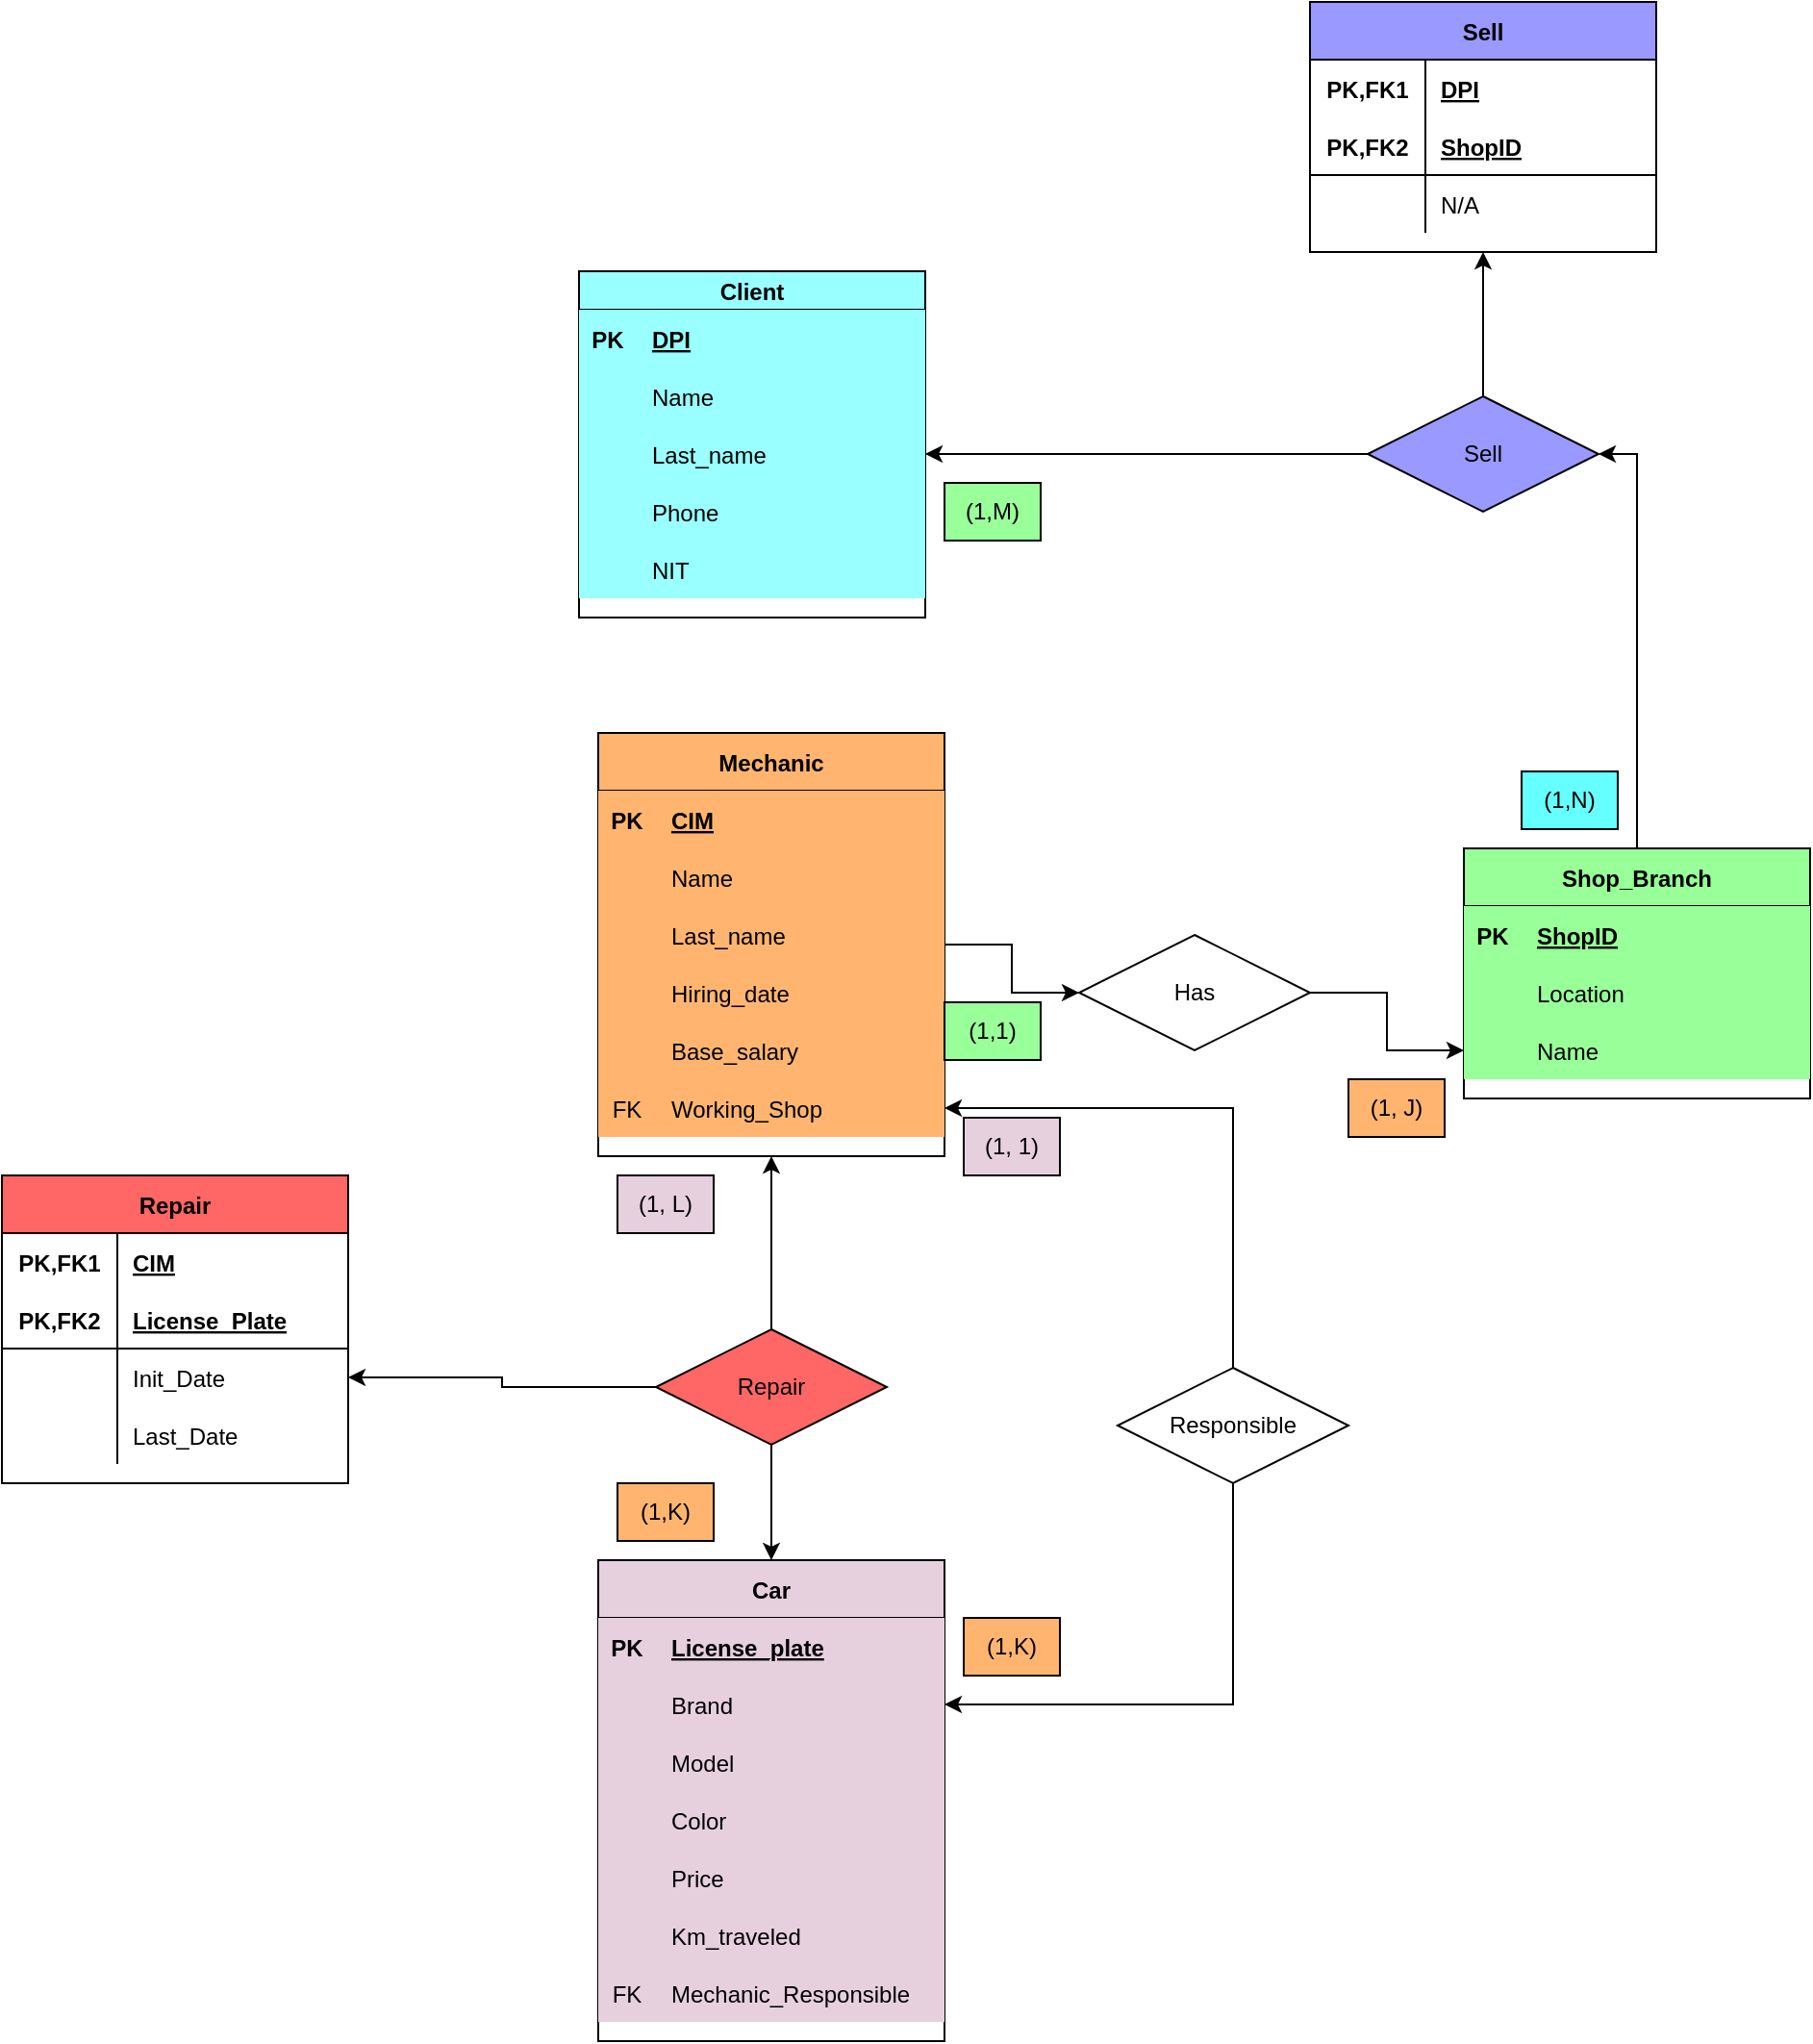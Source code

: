 <mxfile version="20.2.4" type="device"><diagram id="lwknibZlZPcSeT-9q1ci" name="Page-1"><mxGraphModel dx="2364" dy="545" grid="1" gridSize="10" guides="1" tooltips="1" connect="1" arrows="1" fold="1" page="1" pageScale="1" pageWidth="827" pageHeight="1169" math="0" shadow="0"><root><mxCell id="0"/><mxCell id="1" parent="0"/><mxCell id="zLQOaJqlN1tD24P5kSUz-1" value="Client" style="shape=table;startSize=20;container=1;collapsible=1;childLayout=tableLayout;fixedRows=1;rowLines=0;fontStyle=1;align=center;resizeLast=1;fillColor=#99FFFF;" parent="1" vertex="1"><mxGeometry x="130" y="350" width="180" height="180" as="geometry"/></mxCell><mxCell id="zLQOaJqlN1tD24P5kSUz-2" value="" style="shape=tableRow;horizontal=0;startSize=0;swimlaneHead=0;swimlaneBody=0;fillColor=#99FFFF;collapsible=0;dropTarget=0;points=[[0,0.5],[1,0.5]];portConstraint=eastwest;top=0;left=0;right=0;bottom=1;" parent="zLQOaJqlN1tD24P5kSUz-1" vertex="1"><mxGeometry y="20" width="180" height="30" as="geometry"/></mxCell><mxCell id="zLQOaJqlN1tD24P5kSUz-3" value="PK" style="shape=partialRectangle;connectable=0;fillColor=#99FFFF;top=0;left=0;bottom=0;right=0;fontStyle=1;overflow=hidden;" parent="zLQOaJqlN1tD24P5kSUz-2" vertex="1"><mxGeometry width="30" height="30" as="geometry"><mxRectangle width="30" height="30" as="alternateBounds"/></mxGeometry></mxCell><mxCell id="zLQOaJqlN1tD24P5kSUz-4" value="DPI" style="shape=partialRectangle;connectable=0;fillColor=#99FFFF;top=0;left=0;bottom=0;right=0;align=left;spacingLeft=6;fontStyle=5;overflow=hidden;" parent="zLQOaJqlN1tD24P5kSUz-2" vertex="1"><mxGeometry x="30" width="150" height="30" as="geometry"><mxRectangle width="150" height="30" as="alternateBounds"/></mxGeometry></mxCell><mxCell id="zLQOaJqlN1tD24P5kSUz-5" value="" style="shape=tableRow;horizontal=0;startSize=0;swimlaneHead=0;swimlaneBody=0;fillColor=#99FFFF;collapsible=0;dropTarget=0;points=[[0,0.5],[1,0.5]];portConstraint=eastwest;top=0;left=0;right=0;bottom=0;" parent="zLQOaJqlN1tD24P5kSUz-1" vertex="1"><mxGeometry y="50" width="180" height="30" as="geometry"/></mxCell><mxCell id="zLQOaJqlN1tD24P5kSUz-6" value="" style="shape=partialRectangle;connectable=0;fillColor=#99FFFF;top=0;left=0;bottom=0;right=0;editable=1;overflow=hidden;" parent="zLQOaJqlN1tD24P5kSUz-5" vertex="1"><mxGeometry width="30" height="30" as="geometry"><mxRectangle width="30" height="30" as="alternateBounds"/></mxGeometry></mxCell><mxCell id="zLQOaJqlN1tD24P5kSUz-7" value="Name" style="shape=partialRectangle;connectable=0;fillColor=#99FFFF;top=0;left=0;bottom=0;right=0;align=left;spacingLeft=6;overflow=hidden;" parent="zLQOaJqlN1tD24P5kSUz-5" vertex="1"><mxGeometry x="30" width="150" height="30" as="geometry"><mxRectangle width="150" height="30" as="alternateBounds"/></mxGeometry></mxCell><mxCell id="zLQOaJqlN1tD24P5kSUz-8" value="" style="shape=tableRow;horizontal=0;startSize=0;swimlaneHead=0;swimlaneBody=0;fillColor=#99FFFF;collapsible=0;dropTarget=0;points=[[0,0.5],[1,0.5]];portConstraint=eastwest;top=0;left=0;right=0;bottom=0;" parent="zLQOaJqlN1tD24P5kSUz-1" vertex="1"><mxGeometry y="80" width="180" height="30" as="geometry"/></mxCell><mxCell id="zLQOaJqlN1tD24P5kSUz-9" value="" style="shape=partialRectangle;connectable=0;fillColor=#99FFFF;top=0;left=0;bottom=0;right=0;editable=1;overflow=hidden;" parent="zLQOaJqlN1tD24P5kSUz-8" vertex="1"><mxGeometry width="30" height="30" as="geometry"><mxRectangle width="30" height="30" as="alternateBounds"/></mxGeometry></mxCell><mxCell id="zLQOaJqlN1tD24P5kSUz-10" value="Last_name    " style="shape=partialRectangle;connectable=0;fillColor=#99FFFF;top=0;left=0;bottom=0;right=0;align=left;spacingLeft=6;overflow=hidden;" parent="zLQOaJqlN1tD24P5kSUz-8" vertex="1"><mxGeometry x="30" width="150" height="30" as="geometry"><mxRectangle width="150" height="30" as="alternateBounds"/></mxGeometry></mxCell><mxCell id="zLQOaJqlN1tD24P5kSUz-11" value="" style="shape=tableRow;horizontal=0;startSize=0;swimlaneHead=0;swimlaneBody=0;fillColor=#99FFFF;collapsible=0;dropTarget=0;points=[[0,0.5],[1,0.5]];portConstraint=eastwest;top=0;left=0;right=0;bottom=0;" parent="zLQOaJqlN1tD24P5kSUz-1" vertex="1"><mxGeometry y="110" width="180" height="30" as="geometry"/></mxCell><mxCell id="zLQOaJqlN1tD24P5kSUz-12" value="" style="shape=partialRectangle;connectable=0;fillColor=#99FFFF;top=0;left=0;bottom=0;right=0;editable=1;overflow=hidden;" parent="zLQOaJqlN1tD24P5kSUz-11" vertex="1"><mxGeometry width="30" height="30" as="geometry"><mxRectangle width="30" height="30" as="alternateBounds"/></mxGeometry></mxCell><mxCell id="zLQOaJqlN1tD24P5kSUz-13" value="Phone" style="shape=partialRectangle;connectable=0;fillColor=#99FFFF;top=0;left=0;bottom=0;right=0;align=left;spacingLeft=6;overflow=hidden;" parent="zLQOaJqlN1tD24P5kSUz-11" vertex="1"><mxGeometry x="30" width="150" height="30" as="geometry"><mxRectangle width="150" height="30" as="alternateBounds"/></mxGeometry></mxCell><mxCell id="zLQOaJqlN1tD24P5kSUz-25" style="shape=tableRow;horizontal=0;startSize=0;swimlaneHead=0;swimlaneBody=0;fillColor=#99FFFF;collapsible=0;dropTarget=0;points=[[0,0.5],[1,0.5]];portConstraint=eastwest;top=0;left=0;right=0;bottom=0;" parent="zLQOaJqlN1tD24P5kSUz-1" vertex="1"><mxGeometry y="140" width="180" height="30" as="geometry"/></mxCell><mxCell id="zLQOaJqlN1tD24P5kSUz-26" style="shape=partialRectangle;connectable=0;fillColor=#99FFFF;top=0;left=0;bottom=0;right=0;editable=1;overflow=hidden;" parent="zLQOaJqlN1tD24P5kSUz-25" vertex="1"><mxGeometry width="30" height="30" as="geometry"><mxRectangle width="30" height="30" as="alternateBounds"/></mxGeometry></mxCell><mxCell id="zLQOaJqlN1tD24P5kSUz-27" value="NIT" style="shape=partialRectangle;connectable=0;fillColor=#99FFFF;top=0;left=0;bottom=0;right=0;align=left;spacingLeft=6;overflow=hidden;" parent="zLQOaJqlN1tD24P5kSUz-25" vertex="1"><mxGeometry x="30" width="150" height="30" as="geometry"><mxRectangle width="150" height="30" as="alternateBounds"/></mxGeometry></mxCell><mxCell id="ixwYlOAyk-CDaKDHpWno-81" style="edgeStyle=orthogonalEdgeStyle;rounded=0;orthogonalLoop=1;jettySize=auto;html=1;entryX=0;entryY=0.5;entryDx=0;entryDy=0;fillColor=#FFB570;" edge="1" parent="1" source="zLQOaJqlN1tD24P5kSUz-41" target="ixwYlOAyk-CDaKDHpWno-25"><mxGeometry relative="1" as="geometry"/></mxCell><mxCell id="zLQOaJqlN1tD24P5kSUz-41" value="Mechanic" style="shape=table;startSize=30;container=1;collapsible=1;childLayout=tableLayout;fixedRows=1;rowLines=0;fontStyle=1;align=center;resizeLast=1;fillColor=#FFB570;" parent="1" vertex="1"><mxGeometry x="140" y="590" width="180" height="220" as="geometry"/></mxCell><mxCell id="zLQOaJqlN1tD24P5kSUz-42" value="" style="shape=tableRow;horizontal=0;startSize=0;swimlaneHead=0;swimlaneBody=0;fillColor=none;collapsible=0;dropTarget=0;points=[[0,0.5],[1,0.5]];portConstraint=eastwest;top=0;left=0;right=0;bottom=1;" parent="zLQOaJqlN1tD24P5kSUz-41" vertex="1"><mxGeometry y="30" width="180" height="30" as="geometry"/></mxCell><mxCell id="zLQOaJqlN1tD24P5kSUz-43" value="PK" style="shape=partialRectangle;connectable=0;fillColor=#FFB570;top=0;left=0;bottom=0;right=0;fontStyle=1;overflow=hidden;" parent="zLQOaJqlN1tD24P5kSUz-42" vertex="1"><mxGeometry width="30" height="30" as="geometry"><mxRectangle width="30" height="30" as="alternateBounds"/></mxGeometry></mxCell><mxCell id="zLQOaJqlN1tD24P5kSUz-44" value="CIM" style="shape=partialRectangle;connectable=0;fillColor=#FFB570;top=0;left=0;bottom=0;right=0;align=left;spacingLeft=6;fontStyle=5;overflow=hidden;" parent="zLQOaJqlN1tD24P5kSUz-42" vertex="1"><mxGeometry x="30" width="150" height="30" as="geometry"><mxRectangle width="150" height="30" as="alternateBounds"/></mxGeometry></mxCell><mxCell id="zLQOaJqlN1tD24P5kSUz-45" value="" style="shape=tableRow;horizontal=0;startSize=0;swimlaneHead=0;swimlaneBody=0;fillColor=none;collapsible=0;dropTarget=0;points=[[0,0.5],[1,0.5]];portConstraint=eastwest;top=0;left=0;right=0;bottom=0;" parent="zLQOaJqlN1tD24P5kSUz-41" vertex="1"><mxGeometry y="60" width="180" height="30" as="geometry"/></mxCell><mxCell id="zLQOaJqlN1tD24P5kSUz-46" value="" style="shape=partialRectangle;connectable=0;fillColor=#FFB570;top=0;left=0;bottom=0;right=0;editable=1;overflow=hidden;" parent="zLQOaJqlN1tD24P5kSUz-45" vertex="1"><mxGeometry width="30" height="30" as="geometry"><mxRectangle width="30" height="30" as="alternateBounds"/></mxGeometry></mxCell><mxCell id="zLQOaJqlN1tD24P5kSUz-47" value="Name" style="shape=partialRectangle;connectable=0;fillColor=#FFB570;top=0;left=0;bottom=0;right=0;align=left;spacingLeft=6;overflow=hidden;" parent="zLQOaJqlN1tD24P5kSUz-45" vertex="1"><mxGeometry x="30" width="150" height="30" as="geometry"><mxRectangle width="150" height="30" as="alternateBounds"/></mxGeometry></mxCell><mxCell id="zLQOaJqlN1tD24P5kSUz-48" value="" style="shape=tableRow;horizontal=0;startSize=0;swimlaneHead=0;swimlaneBody=0;fillColor=none;collapsible=0;dropTarget=0;points=[[0,0.5],[1,0.5]];portConstraint=eastwest;top=0;left=0;right=0;bottom=0;" parent="zLQOaJqlN1tD24P5kSUz-41" vertex="1"><mxGeometry y="90" width="180" height="30" as="geometry"/></mxCell><mxCell id="zLQOaJqlN1tD24P5kSUz-49" value="" style="shape=partialRectangle;connectable=0;fillColor=#FFB570;top=0;left=0;bottom=0;right=0;editable=1;overflow=hidden;" parent="zLQOaJqlN1tD24P5kSUz-48" vertex="1"><mxGeometry width="30" height="30" as="geometry"><mxRectangle width="30" height="30" as="alternateBounds"/></mxGeometry></mxCell><mxCell id="zLQOaJqlN1tD24P5kSUz-50" value="Last_name" style="shape=partialRectangle;connectable=0;fillColor=#FFB570;top=0;left=0;bottom=0;right=0;align=left;spacingLeft=6;overflow=hidden;" parent="zLQOaJqlN1tD24P5kSUz-48" vertex="1"><mxGeometry x="30" width="150" height="30" as="geometry"><mxRectangle width="150" height="30" as="alternateBounds"/></mxGeometry></mxCell><mxCell id="zLQOaJqlN1tD24P5kSUz-51" value="" style="shape=tableRow;horizontal=0;startSize=0;swimlaneHead=0;swimlaneBody=0;fillColor=none;collapsible=0;dropTarget=0;points=[[0,0.5],[1,0.5]];portConstraint=eastwest;top=0;left=0;right=0;bottom=0;" parent="zLQOaJqlN1tD24P5kSUz-41" vertex="1"><mxGeometry y="120" width="180" height="30" as="geometry"/></mxCell><mxCell id="zLQOaJqlN1tD24P5kSUz-52" value="" style="shape=partialRectangle;connectable=0;fillColor=#FFB570;top=0;left=0;bottom=0;right=0;editable=1;overflow=hidden;" parent="zLQOaJqlN1tD24P5kSUz-51" vertex="1"><mxGeometry width="30" height="30" as="geometry"><mxRectangle width="30" height="30" as="alternateBounds"/></mxGeometry></mxCell><mxCell id="zLQOaJqlN1tD24P5kSUz-53" value="Hiring_date" style="shape=partialRectangle;connectable=0;fillColor=#FFB570;top=0;left=0;bottom=0;right=0;align=left;spacingLeft=6;overflow=hidden;" parent="zLQOaJqlN1tD24P5kSUz-51" vertex="1"><mxGeometry x="30" width="150" height="30" as="geometry"><mxRectangle width="150" height="30" as="alternateBounds"/></mxGeometry></mxCell><mxCell id="zLQOaJqlN1tD24P5kSUz-54" style="shape=tableRow;horizontal=0;startSize=0;swimlaneHead=0;swimlaneBody=0;fillColor=none;collapsible=0;dropTarget=0;points=[[0,0.5],[1,0.5]];portConstraint=eastwest;top=0;left=0;right=0;bottom=0;" parent="zLQOaJqlN1tD24P5kSUz-41" vertex="1"><mxGeometry y="150" width="180" height="30" as="geometry"/></mxCell><mxCell id="zLQOaJqlN1tD24P5kSUz-55" style="shape=partialRectangle;connectable=0;fillColor=#FFB570;top=0;left=0;bottom=0;right=0;editable=1;overflow=hidden;" parent="zLQOaJqlN1tD24P5kSUz-54" vertex="1"><mxGeometry width="30" height="30" as="geometry"><mxRectangle width="30" height="30" as="alternateBounds"/></mxGeometry></mxCell><mxCell id="zLQOaJqlN1tD24P5kSUz-56" value="Base_salary" style="shape=partialRectangle;connectable=0;fillColor=#FFB570;top=0;left=0;bottom=0;right=0;align=left;spacingLeft=6;overflow=hidden;" parent="zLQOaJqlN1tD24P5kSUz-54" vertex="1"><mxGeometry x="30" width="150" height="30" as="geometry"><mxRectangle width="150" height="30" as="alternateBounds"/></mxGeometry></mxCell><mxCell id="ixwYlOAyk-CDaKDHpWno-45" style="shape=tableRow;horizontal=0;startSize=0;swimlaneHead=0;swimlaneBody=0;fillColor=none;collapsible=0;dropTarget=0;points=[[0,0.5],[1,0.5]];portConstraint=eastwest;top=0;left=0;right=0;bottom=0;" vertex="1" parent="zLQOaJqlN1tD24P5kSUz-41"><mxGeometry y="180" width="180" height="30" as="geometry"/></mxCell><mxCell id="ixwYlOAyk-CDaKDHpWno-46" value="FK" style="shape=partialRectangle;connectable=0;fillColor=#FFB570;top=0;left=0;bottom=0;right=0;editable=1;overflow=hidden;" vertex="1" parent="ixwYlOAyk-CDaKDHpWno-45"><mxGeometry width="30" height="30" as="geometry"><mxRectangle width="30" height="30" as="alternateBounds"/></mxGeometry></mxCell><mxCell id="ixwYlOAyk-CDaKDHpWno-47" value="Working_Shop" style="shape=partialRectangle;connectable=0;fillColor=#FFB570;top=0;left=0;bottom=0;right=0;align=left;spacingLeft=6;overflow=hidden;" vertex="1" parent="ixwYlOAyk-CDaKDHpWno-45"><mxGeometry x="30" width="150" height="30" as="geometry"><mxRectangle width="150" height="30" as="alternateBounds"/></mxGeometry></mxCell><mxCell id="zLQOaJqlN1tD24P5kSUz-57" value="Car" style="shape=table;startSize=30;container=1;collapsible=1;childLayout=tableLayout;fixedRows=1;rowLines=0;fontStyle=1;align=center;resizeLast=1;fillColor=#E6D0DE;" parent="1" vertex="1"><mxGeometry x="140" y="1020" width="180" height="250" as="geometry"/></mxCell><mxCell id="zLQOaJqlN1tD24P5kSUz-58" value="" style="shape=tableRow;horizontal=0;startSize=0;swimlaneHead=0;swimlaneBody=0;fillColor=#E6D0DE;collapsible=0;dropTarget=0;points=[[0,0.5],[1,0.5]];portConstraint=eastwest;top=0;left=0;right=0;bottom=1;" parent="zLQOaJqlN1tD24P5kSUz-57" vertex="1"><mxGeometry y="30" width="180" height="30" as="geometry"/></mxCell><mxCell id="zLQOaJqlN1tD24P5kSUz-59" value="PK" style="shape=partialRectangle;connectable=0;fillColor=#E6D0DE;top=0;left=0;bottom=0;right=0;fontStyle=1;overflow=hidden;" parent="zLQOaJqlN1tD24P5kSUz-58" vertex="1"><mxGeometry width="30" height="30" as="geometry"><mxRectangle width="30" height="30" as="alternateBounds"/></mxGeometry></mxCell><mxCell id="zLQOaJqlN1tD24P5kSUz-60" value="License_plate" style="shape=partialRectangle;connectable=0;fillColor=#E6D0DE;top=0;left=0;bottom=0;right=0;align=left;spacingLeft=6;fontStyle=5;overflow=hidden;" parent="zLQOaJqlN1tD24P5kSUz-58" vertex="1"><mxGeometry x="30" width="150" height="30" as="geometry"><mxRectangle width="150" height="30" as="alternateBounds"/></mxGeometry></mxCell><mxCell id="zLQOaJqlN1tD24P5kSUz-61" value="" style="shape=tableRow;horizontal=0;startSize=0;swimlaneHead=0;swimlaneBody=0;fillColor=#E6D0DE;collapsible=0;dropTarget=0;points=[[0,0.5],[1,0.5]];portConstraint=eastwest;top=0;left=0;right=0;bottom=0;" parent="zLQOaJqlN1tD24P5kSUz-57" vertex="1"><mxGeometry y="60" width="180" height="30" as="geometry"/></mxCell><mxCell id="zLQOaJqlN1tD24P5kSUz-62" value="" style="shape=partialRectangle;connectable=0;fillColor=#E6D0DE;top=0;left=0;bottom=0;right=0;editable=1;overflow=hidden;" parent="zLQOaJqlN1tD24P5kSUz-61" vertex="1"><mxGeometry width="30" height="30" as="geometry"><mxRectangle width="30" height="30" as="alternateBounds"/></mxGeometry></mxCell><mxCell id="zLQOaJqlN1tD24P5kSUz-63" value="Brand" style="shape=partialRectangle;connectable=0;fillColor=#E6D0DE;top=0;left=0;bottom=0;right=0;align=left;spacingLeft=6;overflow=hidden;" parent="zLQOaJqlN1tD24P5kSUz-61" vertex="1"><mxGeometry x="30" width="150" height="30" as="geometry"><mxRectangle width="150" height="30" as="alternateBounds"/></mxGeometry></mxCell><mxCell id="zLQOaJqlN1tD24P5kSUz-64" value="" style="shape=tableRow;horizontal=0;startSize=0;swimlaneHead=0;swimlaneBody=0;fillColor=#E6D0DE;collapsible=0;dropTarget=0;points=[[0,0.5],[1,0.5]];portConstraint=eastwest;top=0;left=0;right=0;bottom=0;" parent="zLQOaJqlN1tD24P5kSUz-57" vertex="1"><mxGeometry y="90" width="180" height="30" as="geometry"/></mxCell><mxCell id="zLQOaJqlN1tD24P5kSUz-65" value="" style="shape=partialRectangle;connectable=0;fillColor=#E6D0DE;top=0;left=0;bottom=0;right=0;editable=1;overflow=hidden;" parent="zLQOaJqlN1tD24P5kSUz-64" vertex="1"><mxGeometry width="30" height="30" as="geometry"><mxRectangle width="30" height="30" as="alternateBounds"/></mxGeometry></mxCell><mxCell id="zLQOaJqlN1tD24P5kSUz-66" value="Model" style="shape=partialRectangle;connectable=0;fillColor=#E6D0DE;top=0;left=0;bottom=0;right=0;align=left;spacingLeft=6;overflow=hidden;" parent="zLQOaJqlN1tD24P5kSUz-64" vertex="1"><mxGeometry x="30" width="150" height="30" as="geometry"><mxRectangle width="150" height="30" as="alternateBounds"/></mxGeometry></mxCell><mxCell id="zLQOaJqlN1tD24P5kSUz-67" value="" style="shape=tableRow;horizontal=0;startSize=0;swimlaneHead=0;swimlaneBody=0;fillColor=#E6D0DE;collapsible=0;dropTarget=0;points=[[0,0.5],[1,0.5]];portConstraint=eastwest;top=0;left=0;right=0;bottom=0;" parent="zLQOaJqlN1tD24P5kSUz-57" vertex="1"><mxGeometry y="120" width="180" height="30" as="geometry"/></mxCell><mxCell id="zLQOaJqlN1tD24P5kSUz-68" value="" style="shape=partialRectangle;connectable=0;fillColor=#E6D0DE;top=0;left=0;bottom=0;right=0;editable=1;overflow=hidden;" parent="zLQOaJqlN1tD24P5kSUz-67" vertex="1"><mxGeometry width="30" height="30" as="geometry"><mxRectangle width="30" height="30" as="alternateBounds"/></mxGeometry></mxCell><mxCell id="zLQOaJqlN1tD24P5kSUz-69" value="Color" style="shape=partialRectangle;connectable=0;fillColor=#E6D0DE;top=0;left=0;bottom=0;right=0;align=left;spacingLeft=6;overflow=hidden;" parent="zLQOaJqlN1tD24P5kSUz-67" vertex="1"><mxGeometry x="30" width="150" height="30" as="geometry"><mxRectangle width="150" height="30" as="alternateBounds"/></mxGeometry></mxCell><mxCell id="zLQOaJqlN1tD24P5kSUz-73" style="shape=tableRow;horizontal=0;startSize=0;swimlaneHead=0;swimlaneBody=0;fillColor=#E6D0DE;collapsible=0;dropTarget=0;points=[[0,0.5],[1,0.5]];portConstraint=eastwest;top=0;left=0;right=0;bottom=0;" parent="zLQOaJqlN1tD24P5kSUz-57" vertex="1"><mxGeometry y="150" width="180" height="30" as="geometry"/></mxCell><mxCell id="zLQOaJqlN1tD24P5kSUz-74" style="shape=partialRectangle;connectable=0;fillColor=#E6D0DE;top=0;left=0;bottom=0;right=0;editable=1;overflow=hidden;" parent="zLQOaJqlN1tD24P5kSUz-73" vertex="1"><mxGeometry width="30" height="30" as="geometry"><mxRectangle width="30" height="30" as="alternateBounds"/></mxGeometry></mxCell><mxCell id="zLQOaJqlN1tD24P5kSUz-75" value="Price" style="shape=partialRectangle;connectable=0;fillColor=#E6D0DE;top=0;left=0;bottom=0;right=0;align=left;spacingLeft=6;overflow=hidden;" parent="zLQOaJqlN1tD24P5kSUz-73" vertex="1"><mxGeometry x="30" width="150" height="30" as="geometry"><mxRectangle width="150" height="30" as="alternateBounds"/></mxGeometry></mxCell><mxCell id="zLQOaJqlN1tD24P5kSUz-70" style="shape=tableRow;horizontal=0;startSize=0;swimlaneHead=0;swimlaneBody=0;fillColor=#E6D0DE;collapsible=0;dropTarget=0;points=[[0,0.5],[1,0.5]];portConstraint=eastwest;top=0;left=0;right=0;bottom=0;" parent="zLQOaJqlN1tD24P5kSUz-57" vertex="1"><mxGeometry y="180" width="180" height="30" as="geometry"/></mxCell><mxCell id="zLQOaJqlN1tD24P5kSUz-71" style="shape=partialRectangle;connectable=0;fillColor=#E6D0DE;top=0;left=0;bottom=0;right=0;editable=1;overflow=hidden;" parent="zLQOaJqlN1tD24P5kSUz-70" vertex="1"><mxGeometry width="30" height="30" as="geometry"><mxRectangle width="30" height="30" as="alternateBounds"/></mxGeometry></mxCell><mxCell id="zLQOaJqlN1tD24P5kSUz-72" value="Km_traveled" style="shape=partialRectangle;connectable=0;fillColor=#E6D0DE;top=0;left=0;bottom=0;right=0;align=left;spacingLeft=6;overflow=hidden;" parent="zLQOaJqlN1tD24P5kSUz-70" vertex="1"><mxGeometry x="30" width="150" height="30" as="geometry"><mxRectangle width="150" height="30" as="alternateBounds"/></mxGeometry></mxCell><mxCell id="ixwYlOAyk-CDaKDHpWno-108" style="shape=tableRow;horizontal=0;startSize=0;swimlaneHead=0;swimlaneBody=0;fillColor=#E6D0DE;collapsible=0;dropTarget=0;points=[[0,0.5],[1,0.5]];portConstraint=eastwest;top=0;left=0;right=0;bottom=0;" vertex="1" parent="zLQOaJqlN1tD24P5kSUz-57"><mxGeometry y="210" width="180" height="30" as="geometry"/></mxCell><mxCell id="ixwYlOAyk-CDaKDHpWno-109" value="FK" style="shape=partialRectangle;connectable=0;fillColor=#E6D0DE;top=0;left=0;bottom=0;right=0;editable=1;overflow=hidden;" vertex="1" parent="ixwYlOAyk-CDaKDHpWno-108"><mxGeometry width="30" height="30" as="geometry"><mxRectangle width="30" height="30" as="alternateBounds"/></mxGeometry></mxCell><mxCell id="ixwYlOAyk-CDaKDHpWno-110" value="Mechanic_Responsible" style="shape=partialRectangle;connectable=0;fillColor=#E6D0DE;top=0;left=0;bottom=0;right=0;align=left;spacingLeft=6;overflow=hidden;" vertex="1" parent="ixwYlOAyk-CDaKDHpWno-108"><mxGeometry x="30" width="150" height="30" as="geometry"><mxRectangle width="150" height="30" as="alternateBounds"/></mxGeometry></mxCell><mxCell id="ixwYlOAyk-CDaKDHpWno-33" style="edgeStyle=orthogonalEdgeStyle;rounded=0;orthogonalLoop=1;jettySize=auto;html=1;entryX=1;entryY=0.5;entryDx=0;entryDy=0;" edge="1" parent="1" source="ixwYlOAyk-CDaKDHpWno-7" target="ixwYlOAyk-CDaKDHpWno-32"><mxGeometry relative="1" as="geometry"/></mxCell><mxCell id="ixwYlOAyk-CDaKDHpWno-7" value="Shop_Branch" style="shape=table;startSize=30;container=1;collapsible=1;childLayout=tableLayout;fixedRows=1;rowLines=0;fontStyle=1;align=center;resizeLast=1;fillColor=#99FF99;" vertex="1" parent="1"><mxGeometry x="590" y="650" width="180" height="130" as="geometry"/></mxCell><mxCell id="ixwYlOAyk-CDaKDHpWno-8" value="" style="shape=tableRow;horizontal=0;startSize=0;swimlaneHead=0;swimlaneBody=0;fillColor=#99FF99;collapsible=0;dropTarget=0;points=[[0,0.5],[1,0.5]];portConstraint=eastwest;top=0;left=0;right=0;bottom=1;" vertex="1" parent="ixwYlOAyk-CDaKDHpWno-7"><mxGeometry y="30" width="180" height="30" as="geometry"/></mxCell><mxCell id="ixwYlOAyk-CDaKDHpWno-9" value="PK" style="shape=partialRectangle;connectable=0;fillColor=#99FF99;top=0;left=0;bottom=0;right=0;fontStyle=1;overflow=hidden;" vertex="1" parent="ixwYlOAyk-CDaKDHpWno-8"><mxGeometry width="30" height="30" as="geometry"><mxRectangle width="30" height="30" as="alternateBounds"/></mxGeometry></mxCell><mxCell id="ixwYlOAyk-CDaKDHpWno-10" value="ShopID" style="shape=partialRectangle;connectable=0;fillColor=#99FF99;top=0;left=0;bottom=0;right=0;align=left;spacingLeft=6;fontStyle=5;overflow=hidden;" vertex="1" parent="ixwYlOAyk-CDaKDHpWno-8"><mxGeometry x="30" width="150" height="30" as="geometry"><mxRectangle width="150" height="30" as="alternateBounds"/></mxGeometry></mxCell><mxCell id="ixwYlOAyk-CDaKDHpWno-11" value="" style="shape=tableRow;horizontal=0;startSize=0;swimlaneHead=0;swimlaneBody=0;fillColor=#99FF99;collapsible=0;dropTarget=0;points=[[0,0.5],[1,0.5]];portConstraint=eastwest;top=0;left=0;right=0;bottom=0;" vertex="1" parent="ixwYlOAyk-CDaKDHpWno-7"><mxGeometry y="60" width="180" height="30" as="geometry"/></mxCell><mxCell id="ixwYlOAyk-CDaKDHpWno-12" value="" style="shape=partialRectangle;connectable=0;fillColor=#99FF99;top=0;left=0;bottom=0;right=0;editable=1;overflow=hidden;" vertex="1" parent="ixwYlOAyk-CDaKDHpWno-11"><mxGeometry width="30" height="30" as="geometry"><mxRectangle width="30" height="30" as="alternateBounds"/></mxGeometry></mxCell><mxCell id="ixwYlOAyk-CDaKDHpWno-13" value="Location" style="shape=partialRectangle;connectable=0;fillColor=#99FF99;top=0;left=0;bottom=0;right=0;align=left;spacingLeft=6;overflow=hidden;" vertex="1" parent="ixwYlOAyk-CDaKDHpWno-11"><mxGeometry x="30" width="150" height="30" as="geometry"><mxRectangle width="150" height="30" as="alternateBounds"/></mxGeometry></mxCell><mxCell id="ixwYlOAyk-CDaKDHpWno-14" value="" style="shape=tableRow;horizontal=0;startSize=0;swimlaneHead=0;swimlaneBody=0;fillColor=#99FF99;collapsible=0;dropTarget=0;points=[[0,0.5],[1,0.5]];portConstraint=eastwest;top=0;left=0;right=0;bottom=0;" vertex="1" parent="ixwYlOAyk-CDaKDHpWno-7"><mxGeometry y="90" width="180" height="30" as="geometry"/></mxCell><mxCell id="ixwYlOAyk-CDaKDHpWno-15" value="" style="shape=partialRectangle;connectable=0;fillColor=#99FF99;top=0;left=0;bottom=0;right=0;editable=1;overflow=hidden;" vertex="1" parent="ixwYlOAyk-CDaKDHpWno-14"><mxGeometry width="30" height="30" as="geometry"><mxRectangle width="30" height="30" as="alternateBounds"/></mxGeometry></mxCell><mxCell id="ixwYlOAyk-CDaKDHpWno-16" value="Name" style="shape=partialRectangle;connectable=0;fillColor=#99FF99;top=0;left=0;bottom=0;right=0;align=left;spacingLeft=6;overflow=hidden;" vertex="1" parent="ixwYlOAyk-CDaKDHpWno-14"><mxGeometry x="30" width="150" height="30" as="geometry"><mxRectangle width="150" height="30" as="alternateBounds"/></mxGeometry></mxCell><mxCell id="ixwYlOAyk-CDaKDHpWno-26" style="edgeStyle=orthogonalEdgeStyle;rounded=0;orthogonalLoop=1;jettySize=auto;html=1;entryX=0;entryY=0.5;entryDx=0;entryDy=0;" edge="1" parent="1" source="ixwYlOAyk-CDaKDHpWno-25" target="ixwYlOAyk-CDaKDHpWno-14"><mxGeometry relative="1" as="geometry"/></mxCell><mxCell id="ixwYlOAyk-CDaKDHpWno-25" value="Has" style="shape=rhombus;perimeter=rhombusPerimeter;whiteSpace=wrap;html=1;align=center;" vertex="1" parent="1"><mxGeometry x="390" y="695" width="120" height="60" as="geometry"/></mxCell><mxCell id="ixwYlOAyk-CDaKDHpWno-31" style="edgeStyle=orthogonalEdgeStyle;rounded=0;orthogonalLoop=1;jettySize=auto;html=1;entryX=0;entryY=0.5;entryDx=0;entryDy=0;fillColor=#FFB570;" edge="1" parent="1" source="ixwYlOAyk-CDaKDHpWno-21" target="ixwYlOAyk-CDaKDHpWno-25"><mxGeometry relative="1" as="geometry"/></mxCell><mxCell id="ixwYlOAyk-CDaKDHpWno-34" style="edgeStyle=orthogonalEdgeStyle;rounded=0;orthogonalLoop=1;jettySize=auto;html=1;entryX=1;entryY=0.5;entryDx=0;entryDy=0;" edge="1" parent="1" source="ixwYlOAyk-CDaKDHpWno-32" target="zLQOaJqlN1tD24P5kSUz-8"><mxGeometry relative="1" as="geometry"/></mxCell><mxCell id="ixwYlOAyk-CDaKDHpWno-95" style="edgeStyle=orthogonalEdgeStyle;rounded=0;orthogonalLoop=1;jettySize=auto;html=1;entryX=0.5;entryY=1;entryDx=0;entryDy=0;fillColor=#FFB570;" edge="1" parent="1" source="ixwYlOAyk-CDaKDHpWno-32" target="ixwYlOAyk-CDaKDHpWno-82"><mxGeometry relative="1" as="geometry"/></mxCell><mxCell id="ixwYlOAyk-CDaKDHpWno-32" value="Sell" style="shape=rhombus;perimeter=rhombusPerimeter;whiteSpace=wrap;html=1;align=center;fillColor=#9999FF;" vertex="1" parent="1"><mxGeometry x="540" y="415" width="120" height="60" as="geometry"/></mxCell><mxCell id="ixwYlOAyk-CDaKDHpWno-36" style="edgeStyle=orthogonalEdgeStyle;rounded=0;orthogonalLoop=1;jettySize=auto;html=1;entryX=0.5;entryY=1;entryDx=0;entryDy=0;" edge="1" parent="1" source="ixwYlOAyk-CDaKDHpWno-35" target="zLQOaJqlN1tD24P5kSUz-41"><mxGeometry relative="1" as="geometry"/></mxCell><mxCell id="ixwYlOAyk-CDaKDHpWno-50" style="edgeStyle=orthogonalEdgeStyle;rounded=0;orthogonalLoop=1;jettySize=auto;html=1;entryX=0.5;entryY=0;entryDx=0;entryDy=0;fillColor=#FFB570;" edge="1" parent="1" source="ixwYlOAyk-CDaKDHpWno-35" target="zLQOaJqlN1tD24P5kSUz-57"><mxGeometry relative="1" as="geometry"/></mxCell><mxCell id="ixwYlOAyk-CDaKDHpWno-80" style="edgeStyle=orthogonalEdgeStyle;rounded=0;orthogonalLoop=1;jettySize=auto;html=1;entryX=1;entryY=0.5;entryDx=0;entryDy=0;fillColor=#FFB570;" edge="1" parent="1" source="ixwYlOAyk-CDaKDHpWno-35" target="ixwYlOAyk-CDaKDHpWno-74"><mxGeometry relative="1" as="geometry"/></mxCell><mxCell id="ixwYlOAyk-CDaKDHpWno-35" value="Repair" style="shape=rhombus;perimeter=rhombusPerimeter;whiteSpace=wrap;html=1;align=center;fillColor=#FF6666;" vertex="1" parent="1"><mxGeometry x="170" y="900" width="120" height="60" as="geometry"/></mxCell><mxCell id="ixwYlOAyk-CDaKDHpWno-41" value="(1,M)" style="rounded=0;whiteSpace=wrap;html=1;fillColor=#99FF99;" vertex="1" parent="1"><mxGeometry x="320" y="460" width="50" height="30" as="geometry"/></mxCell><mxCell id="ixwYlOAyk-CDaKDHpWno-42" value="(1,N)" style="rounded=0;whiteSpace=wrap;html=1;fillColor=#66FFFF;" vertex="1" parent="1"><mxGeometry x="620" y="610" width="50" height="30" as="geometry"/></mxCell><mxCell id="ixwYlOAyk-CDaKDHpWno-43" value="(1,1)" style="rounded=0;whiteSpace=wrap;html=1;fillColor=#99FF99;" vertex="1" parent="1"><mxGeometry x="320" y="730" width="50" height="30" as="geometry"/></mxCell><mxCell id="ixwYlOAyk-CDaKDHpWno-44" value="(1, J)" style="rounded=0;whiteSpace=wrap;html=1;fillColor=#FFB570;" vertex="1" parent="1"><mxGeometry x="530" y="770" width="50" height="30" as="geometry"/></mxCell><mxCell id="ixwYlOAyk-CDaKDHpWno-48" value="(1,K)" style="rounded=0;whiteSpace=wrap;html=1;fillColor=#FFB570;" vertex="1" parent="1"><mxGeometry x="150" y="980" width="50" height="30" as="geometry"/></mxCell><mxCell id="ixwYlOAyk-CDaKDHpWno-49" value="(1, L)" style="rounded=0;whiteSpace=wrap;html=1;fillColor=#E6D0DE;" vertex="1" parent="1"><mxGeometry x="150" y="820" width="50" height="30" as="geometry"/></mxCell><mxCell id="ixwYlOAyk-CDaKDHpWno-67" value="Repair" style="shape=table;startSize=30;container=1;collapsible=1;childLayout=tableLayout;fixedRows=1;rowLines=0;fontStyle=1;align=center;resizeLast=1;fillColor=#FF6666;" vertex="1" parent="1"><mxGeometry x="-170" y="820" width="180" height="160" as="geometry"/></mxCell><mxCell id="ixwYlOAyk-CDaKDHpWno-68" value="" style="shape=tableRow;horizontal=0;startSize=0;swimlaneHead=0;swimlaneBody=0;fillColor=none;collapsible=0;dropTarget=0;points=[[0,0.5],[1,0.5]];portConstraint=eastwest;top=0;left=0;right=0;bottom=0;" vertex="1" parent="ixwYlOAyk-CDaKDHpWno-67"><mxGeometry y="30" width="180" height="30" as="geometry"/></mxCell><mxCell id="ixwYlOAyk-CDaKDHpWno-69" value="PK,FK1" style="shape=partialRectangle;connectable=0;fillColor=none;top=0;left=0;bottom=0;right=0;fontStyle=1;overflow=hidden;" vertex="1" parent="ixwYlOAyk-CDaKDHpWno-68"><mxGeometry width="60" height="30" as="geometry"><mxRectangle width="60" height="30" as="alternateBounds"/></mxGeometry></mxCell><mxCell id="ixwYlOAyk-CDaKDHpWno-70" value="CIM" style="shape=partialRectangle;connectable=0;fillColor=none;top=0;left=0;bottom=0;right=0;align=left;spacingLeft=6;fontStyle=5;overflow=hidden;" vertex="1" parent="ixwYlOAyk-CDaKDHpWno-68"><mxGeometry x="60" width="120" height="30" as="geometry"><mxRectangle width="120" height="30" as="alternateBounds"/></mxGeometry></mxCell><mxCell id="ixwYlOAyk-CDaKDHpWno-71" value="" style="shape=tableRow;horizontal=0;startSize=0;swimlaneHead=0;swimlaneBody=0;fillColor=none;collapsible=0;dropTarget=0;points=[[0,0.5],[1,0.5]];portConstraint=eastwest;top=0;left=0;right=0;bottom=1;" vertex="1" parent="ixwYlOAyk-CDaKDHpWno-67"><mxGeometry y="60" width="180" height="30" as="geometry"/></mxCell><mxCell id="ixwYlOAyk-CDaKDHpWno-72" value="PK,FK2" style="shape=partialRectangle;connectable=0;fillColor=none;top=0;left=0;bottom=0;right=0;fontStyle=1;overflow=hidden;" vertex="1" parent="ixwYlOAyk-CDaKDHpWno-71"><mxGeometry width="60" height="30" as="geometry"><mxRectangle width="60" height="30" as="alternateBounds"/></mxGeometry></mxCell><mxCell id="ixwYlOAyk-CDaKDHpWno-73" value="License_Plate" style="shape=partialRectangle;connectable=0;fillColor=none;top=0;left=0;bottom=0;right=0;align=left;spacingLeft=6;fontStyle=5;overflow=hidden;" vertex="1" parent="ixwYlOAyk-CDaKDHpWno-71"><mxGeometry x="60" width="120" height="30" as="geometry"><mxRectangle width="120" height="30" as="alternateBounds"/></mxGeometry></mxCell><mxCell id="ixwYlOAyk-CDaKDHpWno-74" value="" style="shape=tableRow;horizontal=0;startSize=0;swimlaneHead=0;swimlaneBody=0;fillColor=none;collapsible=0;dropTarget=0;points=[[0,0.5],[1,0.5]];portConstraint=eastwest;top=0;left=0;right=0;bottom=0;" vertex="1" parent="ixwYlOAyk-CDaKDHpWno-67"><mxGeometry y="90" width="180" height="30" as="geometry"/></mxCell><mxCell id="ixwYlOAyk-CDaKDHpWno-75" value="" style="shape=partialRectangle;connectable=0;fillColor=none;top=0;left=0;bottom=0;right=0;editable=1;overflow=hidden;" vertex="1" parent="ixwYlOAyk-CDaKDHpWno-74"><mxGeometry width="60" height="30" as="geometry"><mxRectangle width="60" height="30" as="alternateBounds"/></mxGeometry></mxCell><mxCell id="ixwYlOAyk-CDaKDHpWno-76" value="Init_Date" style="shape=partialRectangle;connectable=0;fillColor=none;top=0;left=0;bottom=0;right=0;align=left;spacingLeft=6;overflow=hidden;" vertex="1" parent="ixwYlOAyk-CDaKDHpWno-74"><mxGeometry x="60" width="120" height="30" as="geometry"><mxRectangle width="120" height="30" as="alternateBounds"/></mxGeometry></mxCell><mxCell id="ixwYlOAyk-CDaKDHpWno-77" value="" style="shape=tableRow;horizontal=0;startSize=0;swimlaneHead=0;swimlaneBody=0;fillColor=none;collapsible=0;dropTarget=0;points=[[0,0.5],[1,0.5]];portConstraint=eastwest;top=0;left=0;right=0;bottom=0;" vertex="1" parent="ixwYlOAyk-CDaKDHpWno-67"><mxGeometry y="120" width="180" height="30" as="geometry"/></mxCell><mxCell id="ixwYlOAyk-CDaKDHpWno-78" value="" style="shape=partialRectangle;connectable=0;fillColor=none;top=0;left=0;bottom=0;right=0;editable=1;overflow=hidden;" vertex="1" parent="ixwYlOAyk-CDaKDHpWno-77"><mxGeometry width="60" height="30" as="geometry"><mxRectangle width="60" height="30" as="alternateBounds"/></mxGeometry></mxCell><mxCell id="ixwYlOAyk-CDaKDHpWno-79" value="Last_Date" style="shape=partialRectangle;connectable=0;fillColor=none;top=0;left=0;bottom=0;right=0;align=left;spacingLeft=6;overflow=hidden;" vertex="1" parent="ixwYlOAyk-CDaKDHpWno-77"><mxGeometry x="60" width="120" height="30" as="geometry"><mxRectangle width="120" height="30" as="alternateBounds"/></mxGeometry></mxCell><mxCell id="ixwYlOAyk-CDaKDHpWno-82" value="Sell" style="shape=table;startSize=30;container=1;collapsible=1;childLayout=tableLayout;fixedRows=1;rowLines=0;fontStyle=1;align=center;resizeLast=1;fillColor=#9999FF;" vertex="1" parent="1"><mxGeometry x="510" y="210" width="180" height="130" as="geometry"/></mxCell><mxCell id="ixwYlOAyk-CDaKDHpWno-83" value="" style="shape=tableRow;horizontal=0;startSize=0;swimlaneHead=0;swimlaneBody=0;fillColor=none;collapsible=0;dropTarget=0;points=[[0,0.5],[1,0.5]];portConstraint=eastwest;top=0;left=0;right=0;bottom=0;" vertex="1" parent="ixwYlOAyk-CDaKDHpWno-82"><mxGeometry y="30" width="180" height="30" as="geometry"/></mxCell><mxCell id="ixwYlOAyk-CDaKDHpWno-84" value="PK,FK1" style="shape=partialRectangle;connectable=0;fillColor=none;top=0;left=0;bottom=0;right=0;fontStyle=1;overflow=hidden;" vertex="1" parent="ixwYlOAyk-CDaKDHpWno-83"><mxGeometry width="60" height="30" as="geometry"><mxRectangle width="60" height="30" as="alternateBounds"/></mxGeometry></mxCell><mxCell id="ixwYlOAyk-CDaKDHpWno-85" value="DPI" style="shape=partialRectangle;connectable=0;fillColor=none;top=0;left=0;bottom=0;right=0;align=left;spacingLeft=6;fontStyle=5;overflow=hidden;" vertex="1" parent="ixwYlOAyk-CDaKDHpWno-83"><mxGeometry x="60" width="120" height="30" as="geometry"><mxRectangle width="120" height="30" as="alternateBounds"/></mxGeometry></mxCell><mxCell id="ixwYlOAyk-CDaKDHpWno-86" value="" style="shape=tableRow;horizontal=0;startSize=0;swimlaneHead=0;swimlaneBody=0;fillColor=none;collapsible=0;dropTarget=0;points=[[0,0.5],[1,0.5]];portConstraint=eastwest;top=0;left=0;right=0;bottom=1;" vertex="1" parent="ixwYlOAyk-CDaKDHpWno-82"><mxGeometry y="60" width="180" height="30" as="geometry"/></mxCell><mxCell id="ixwYlOAyk-CDaKDHpWno-87" value="PK,FK2" style="shape=partialRectangle;connectable=0;fillColor=none;top=0;left=0;bottom=0;right=0;fontStyle=1;overflow=hidden;" vertex="1" parent="ixwYlOAyk-CDaKDHpWno-86"><mxGeometry width="60" height="30" as="geometry"><mxRectangle width="60" height="30" as="alternateBounds"/></mxGeometry></mxCell><mxCell id="ixwYlOAyk-CDaKDHpWno-88" value="ShopID" style="shape=partialRectangle;connectable=0;fillColor=none;top=0;left=0;bottom=0;right=0;align=left;spacingLeft=6;fontStyle=5;overflow=hidden;" vertex="1" parent="ixwYlOAyk-CDaKDHpWno-86"><mxGeometry x="60" width="120" height="30" as="geometry"><mxRectangle width="120" height="30" as="alternateBounds"/></mxGeometry></mxCell><mxCell id="ixwYlOAyk-CDaKDHpWno-92" value="" style="shape=tableRow;horizontal=0;startSize=0;swimlaneHead=0;swimlaneBody=0;fillColor=none;collapsible=0;dropTarget=0;points=[[0,0.5],[1,0.5]];portConstraint=eastwest;top=0;left=0;right=0;bottom=0;" vertex="1" parent="ixwYlOAyk-CDaKDHpWno-82"><mxGeometry y="90" width="180" height="30" as="geometry"/></mxCell><mxCell id="ixwYlOAyk-CDaKDHpWno-93" value="" style="shape=partialRectangle;connectable=0;fillColor=none;top=0;left=0;bottom=0;right=0;editable=1;overflow=hidden;" vertex="1" parent="ixwYlOAyk-CDaKDHpWno-92"><mxGeometry width="60" height="30" as="geometry"><mxRectangle width="60" height="30" as="alternateBounds"/></mxGeometry></mxCell><mxCell id="ixwYlOAyk-CDaKDHpWno-94" value="N/A" style="shape=partialRectangle;connectable=0;fillColor=none;top=0;left=0;bottom=0;right=0;align=left;spacingLeft=6;overflow=hidden;" vertex="1" parent="ixwYlOAyk-CDaKDHpWno-92"><mxGeometry x="60" width="120" height="30" as="geometry"><mxRectangle width="120" height="30" as="alternateBounds"/></mxGeometry></mxCell><mxCell id="ixwYlOAyk-CDaKDHpWno-104" style="edgeStyle=orthogonalEdgeStyle;rounded=0;orthogonalLoop=1;jettySize=auto;html=1;entryX=1;entryY=0.5;entryDx=0;entryDy=0;fillColor=#FFB570;" edge="1" parent="1" source="ixwYlOAyk-CDaKDHpWno-103" target="ixwYlOAyk-CDaKDHpWno-38"><mxGeometry relative="1" as="geometry"/></mxCell><mxCell id="ixwYlOAyk-CDaKDHpWno-105" style="edgeStyle=orthogonalEdgeStyle;rounded=0;orthogonalLoop=1;jettySize=auto;html=1;entryX=1;entryY=0.5;entryDx=0;entryDy=0;fillColor=#FFB570;" edge="1" parent="1" source="ixwYlOAyk-CDaKDHpWno-103" target="zLQOaJqlN1tD24P5kSUz-61"><mxGeometry relative="1" as="geometry"/></mxCell><mxCell id="ixwYlOAyk-CDaKDHpWno-111" style="edgeStyle=orthogonalEdgeStyle;rounded=0;orthogonalLoop=1;jettySize=auto;html=1;fillColor=#FFB570;" edge="1" parent="1" source="ixwYlOAyk-CDaKDHpWno-103" target="ixwYlOAyk-CDaKDHpWno-45"><mxGeometry relative="1" as="geometry"/></mxCell><mxCell id="ixwYlOAyk-CDaKDHpWno-103" value="Responsible" style="shape=rhombus;perimeter=rhombusPerimeter;whiteSpace=wrap;html=1;align=center;fillColor=#FFFFFF;" vertex="1" parent="1"><mxGeometry x="410" y="920" width="120" height="60" as="geometry"/></mxCell><mxCell id="ixwYlOAyk-CDaKDHpWno-106" value="(1, 1)" style="rounded=0;whiteSpace=wrap;html=1;fillColor=#E6D0DE;" vertex="1" parent="1"><mxGeometry x="330" y="790" width="50" height="30" as="geometry"/></mxCell><mxCell id="ixwYlOAyk-CDaKDHpWno-107" value="(1,K)" style="rounded=0;whiteSpace=wrap;html=1;fillColor=#FFB570;" vertex="1" parent="1"><mxGeometry x="330" y="1050" width="50" height="30" as="geometry"/></mxCell></root></mxGraphModel></diagram></mxfile>